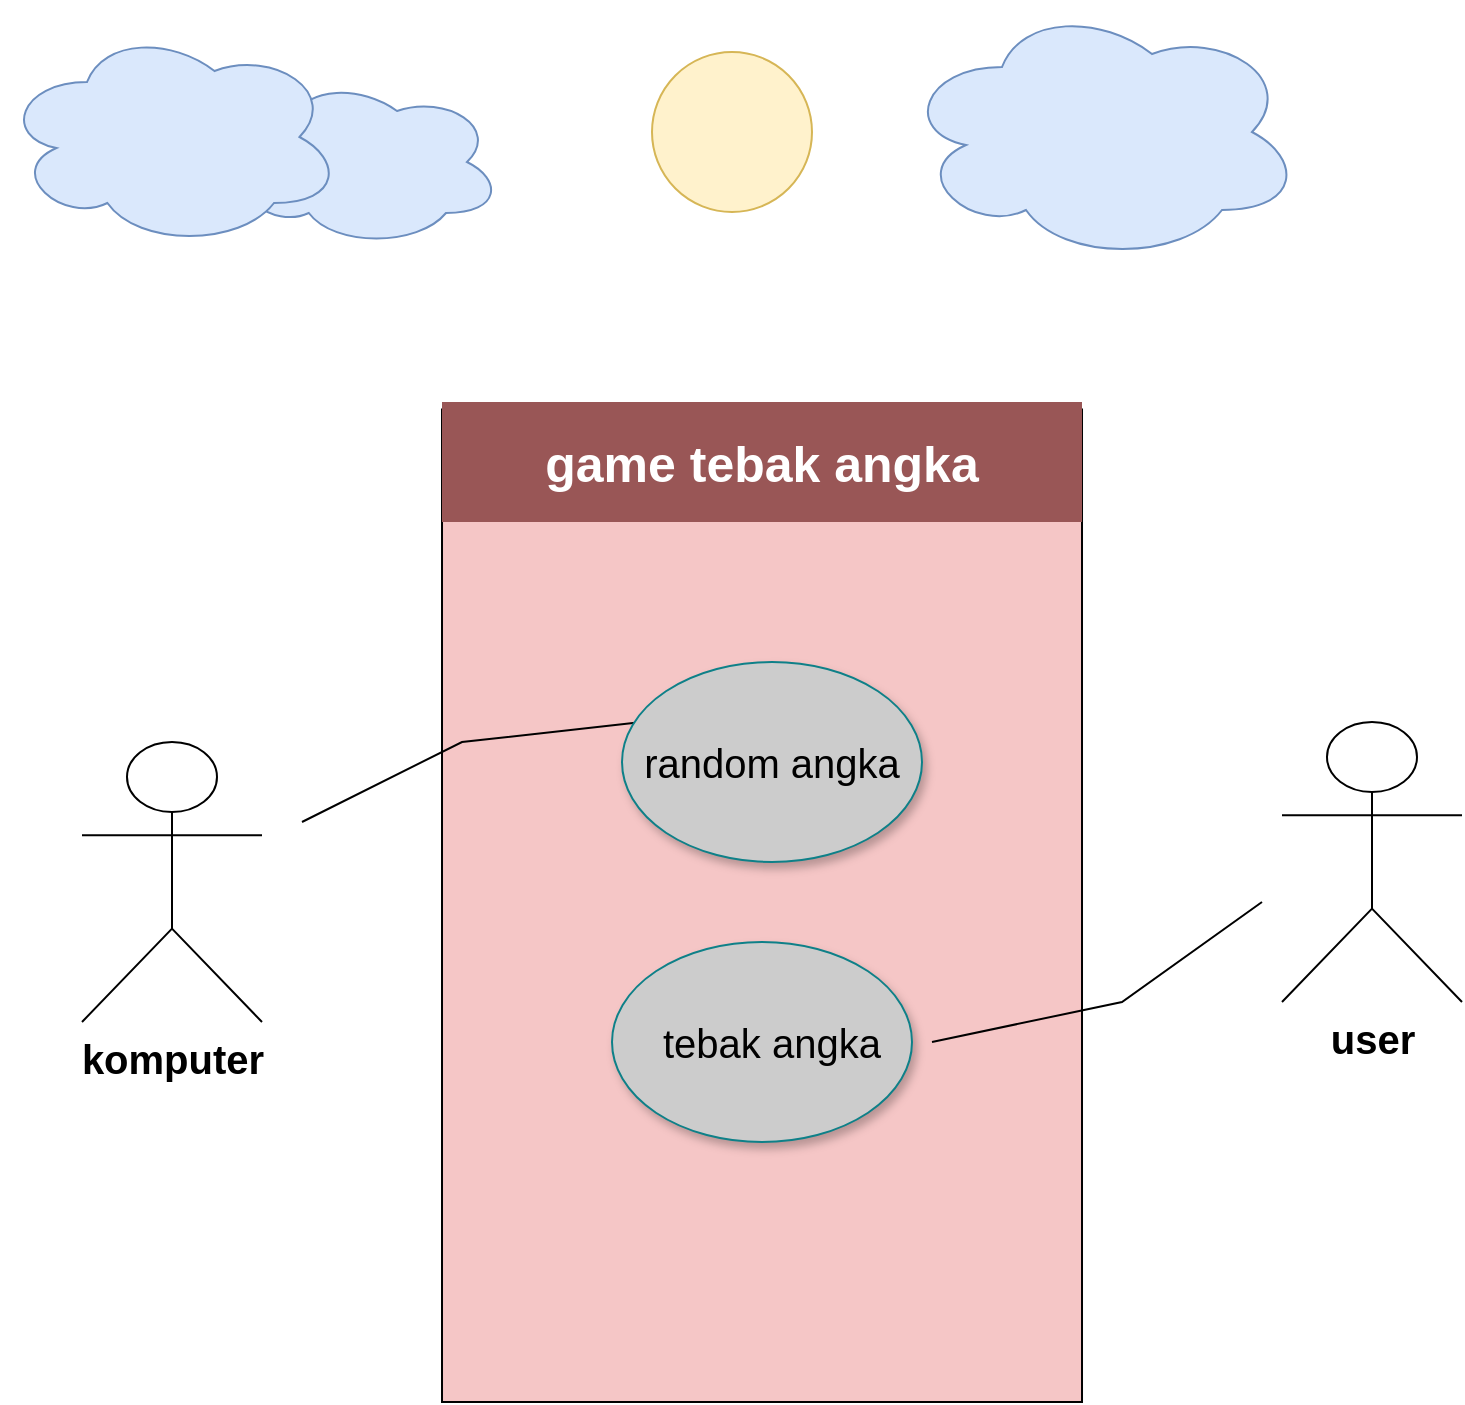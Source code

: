 <mxfile version="21.6.8" type="github">
  <diagram name="Page-1" id="lz2KgSC_gfir5A06ccJP">
    <mxGraphModel dx="1467" dy="797" grid="1" gridSize="10" guides="1" tooltips="1" connect="1" arrows="1" fold="1" page="1" pageScale="1" pageWidth="850" pageHeight="1100" math="0" shadow="0">
      <root>
        <mxCell id="0" />
        <mxCell id="1" parent="0" />
        <mxCell id="MlZ9HkGV06P442Ydl8Ns-1" value="&lt;font style=&quot;font-size: 20px;&quot;&gt;&lt;b&gt;komputer&lt;/b&gt;&lt;/font&gt;" style="shape=umlActor;verticalLabelPosition=bottom;verticalAlign=top;html=1;outlineConnect=0;" vertex="1" parent="1">
          <mxGeometry x="100" y="400" width="90" height="140" as="geometry" />
        </mxCell>
        <mxCell id="MlZ9HkGV06P442Ydl8Ns-2" value="" style="ellipse;shape=cloud;whiteSpace=wrap;html=1;fillColor=#dae8fc;strokeColor=#6c8ebf;" vertex="1" parent="1">
          <mxGeometry x="510" y="30" width="200" height="130" as="geometry" />
        </mxCell>
        <mxCell id="MlZ9HkGV06P442Ydl8Ns-3" value="" style="ellipse;whiteSpace=wrap;html=1;aspect=fixed;fillColor=#fff2cc;strokeColor=#d6b656;" vertex="1" parent="1">
          <mxGeometry x="385" y="55" width="80" height="80" as="geometry" />
        </mxCell>
        <mxCell id="MlZ9HkGV06P442Ydl8Ns-4" value="" style="ellipse;shape=cloud;whiteSpace=wrap;html=1;fillColor=#dae8fc;strokeColor=#6c8ebf;" vertex="1" parent="1">
          <mxGeometry x="170" y="67.5" width="140" height="85" as="geometry" />
        </mxCell>
        <mxCell id="MlZ9HkGV06P442Ydl8Ns-5" value="" style="ellipse;shape=cloud;whiteSpace=wrap;html=1;fillColor=#dae8fc;strokeColor=#6c8ebf;" vertex="1" parent="1">
          <mxGeometry x="60" y="42.5" width="170" height="110" as="geometry" />
        </mxCell>
        <mxCell id="MlZ9HkGV06P442Ydl8Ns-6" value="" style="rounded=0;whiteSpace=wrap;html=1;rotation=-90;fillColor=#f5c6c6;" vertex="1" parent="1">
          <mxGeometry x="191.88" y="321.87" width="496.25" height="320" as="geometry" />
        </mxCell>
        <mxCell id="MlZ9HkGV06P442Ydl8Ns-10" value="&lt;b&gt;&lt;font style=&quot;font-size: 25px;&quot;&gt;game tebak angka&lt;/font&gt;&lt;/b&gt;" style="text;html=1;strokeColor=none;fillColor=#995656;align=center;verticalAlign=middle;whiteSpace=wrap;rounded=0;fontColor=#FFFFFF;" vertex="1" parent="1">
          <mxGeometry x="280" y="230" width="320" height="60" as="geometry" />
        </mxCell>
        <mxCell id="MlZ9HkGV06P442Ydl8Ns-13" value="" style="endArrow=none;html=1;rounded=0;" edge="1" parent="1">
          <mxGeometry width="50" height="50" relative="1" as="geometry">
            <mxPoint x="210" y="440" as="sourcePoint" />
            <mxPoint x="380" y="390" as="targetPoint" />
            <Array as="points">
              <mxPoint x="210" y="440" />
              <mxPoint x="290" y="400" />
            </Array>
          </mxGeometry>
        </mxCell>
        <mxCell id="MlZ9HkGV06P442Ydl8Ns-14" value="" style="endArrow=none;html=1;rounded=0;" edge="1" parent="1">
          <mxGeometry width="50" height="50" relative="1" as="geometry">
            <mxPoint x="525" y="550" as="sourcePoint" />
            <mxPoint x="690" y="480" as="targetPoint" />
            <Array as="points">
              <mxPoint x="525" y="550" />
              <mxPoint x="620" y="530" />
            </Array>
          </mxGeometry>
        </mxCell>
        <mxCell id="MlZ9HkGV06P442Ydl8Ns-22" value="&lt;font style=&quot;font-size: 20px;&quot;&gt;&lt;span&gt;user&lt;/span&gt;&lt;/font&gt;" style="shape=umlActor;verticalLabelPosition=bottom;verticalAlign=top;html=1;outlineConnect=0;fontStyle=1" vertex="1" parent="1">
          <mxGeometry x="700" y="390" width="90" height="140" as="geometry" />
        </mxCell>
        <mxCell id="MlZ9HkGV06P442Ydl8Ns-25" value="" style="ellipse;whiteSpace=wrap;html=1;fillColor=#CCCCCC;strokeColor=#0e8088;shadow=1;" vertex="1" parent="1">
          <mxGeometry x="370" y="360" width="150" height="100" as="geometry" />
        </mxCell>
        <mxCell id="MlZ9HkGV06P442Ydl8Ns-26" value="&lt;span style=&quot;font-size: 20px;&quot;&gt;random angka&lt;/span&gt;" style="text;html=1;strokeColor=none;fillColor=none;align=center;verticalAlign=middle;whiteSpace=wrap;rounded=0;" vertex="1" parent="1">
          <mxGeometry x="320" y="345" width="250" height="130" as="geometry" />
        </mxCell>
        <mxCell id="MlZ9HkGV06P442Ydl8Ns-27" value="" style="ellipse;whiteSpace=wrap;html=1;fillColor=#CCCCCC;strokeColor=#0e8088;shadow=1;" vertex="1" parent="1">
          <mxGeometry x="365" y="500" width="150" height="100" as="geometry" />
        </mxCell>
        <mxCell id="MlZ9HkGV06P442Ydl8Ns-28" value="&lt;span style=&quot;font-size: 20px;&quot;&gt;tebak angka&lt;/span&gt;" style="text;html=1;strokeColor=none;fillColor=none;align=center;verticalAlign=middle;whiteSpace=wrap;rounded=0;" vertex="1" parent="1">
          <mxGeometry x="320" y="485" width="250" height="130" as="geometry" />
        </mxCell>
      </root>
    </mxGraphModel>
  </diagram>
</mxfile>
